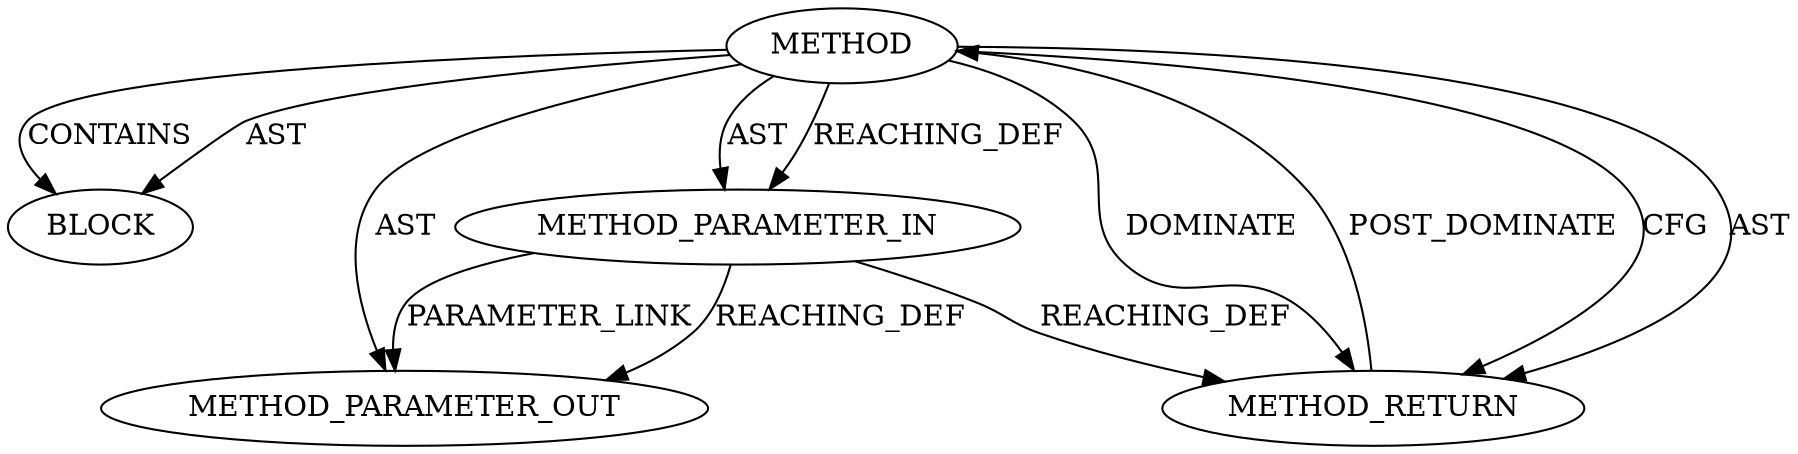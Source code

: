 digraph {
  20693 [label=METHOD AST_PARENT_TYPE="NAMESPACE_BLOCK" AST_PARENT_FULL_NAME="<global>" ORDER=0 CODE="<empty>" FULL_NAME="DECLARE_CRYPTO_WAIT" IS_EXTERNAL=true FILENAME="<empty>" SIGNATURE="" NAME="DECLARE_CRYPTO_WAIT"]
  20695 [label=BLOCK ORDER=1 ARGUMENT_INDEX=1 CODE="<empty>" TYPE_FULL_NAME="ANY"]
  20694 [label=METHOD_PARAMETER_IN ORDER=1 CODE="p1" IS_VARIADIC=false TYPE_FULL_NAME="ANY" EVALUATION_STRATEGY="BY_VALUE" INDEX=1 NAME="p1"]
  22280 [label=METHOD_PARAMETER_OUT ORDER=1 CODE="p1" IS_VARIADIC=false TYPE_FULL_NAME="ANY" EVALUATION_STRATEGY="BY_VALUE" INDEX=1 NAME="p1"]
  20696 [label=METHOD_RETURN ORDER=2 CODE="RET" TYPE_FULL_NAME="ANY" EVALUATION_STRATEGY="BY_VALUE"]
  20693 -> 20695 [label=AST ]
  20696 -> 20693 [label=POST_DOMINATE ]
  20693 -> 20694 [label=REACHING_DEF VARIABLE=""]
  20693 -> 20696 [label=CFG ]
  20693 -> 22280 [label=AST ]
  20694 -> 22280 [label=PARAMETER_LINK ]
  20693 -> 20694 [label=AST ]
  20694 -> 20696 [label=REACHING_DEF VARIABLE="p1"]
  20694 -> 22280 [label=REACHING_DEF VARIABLE="p1"]
  20693 -> 20695 [label=CONTAINS ]
  20693 -> 20696 [label=AST ]
  20693 -> 20696 [label=DOMINATE ]
}
